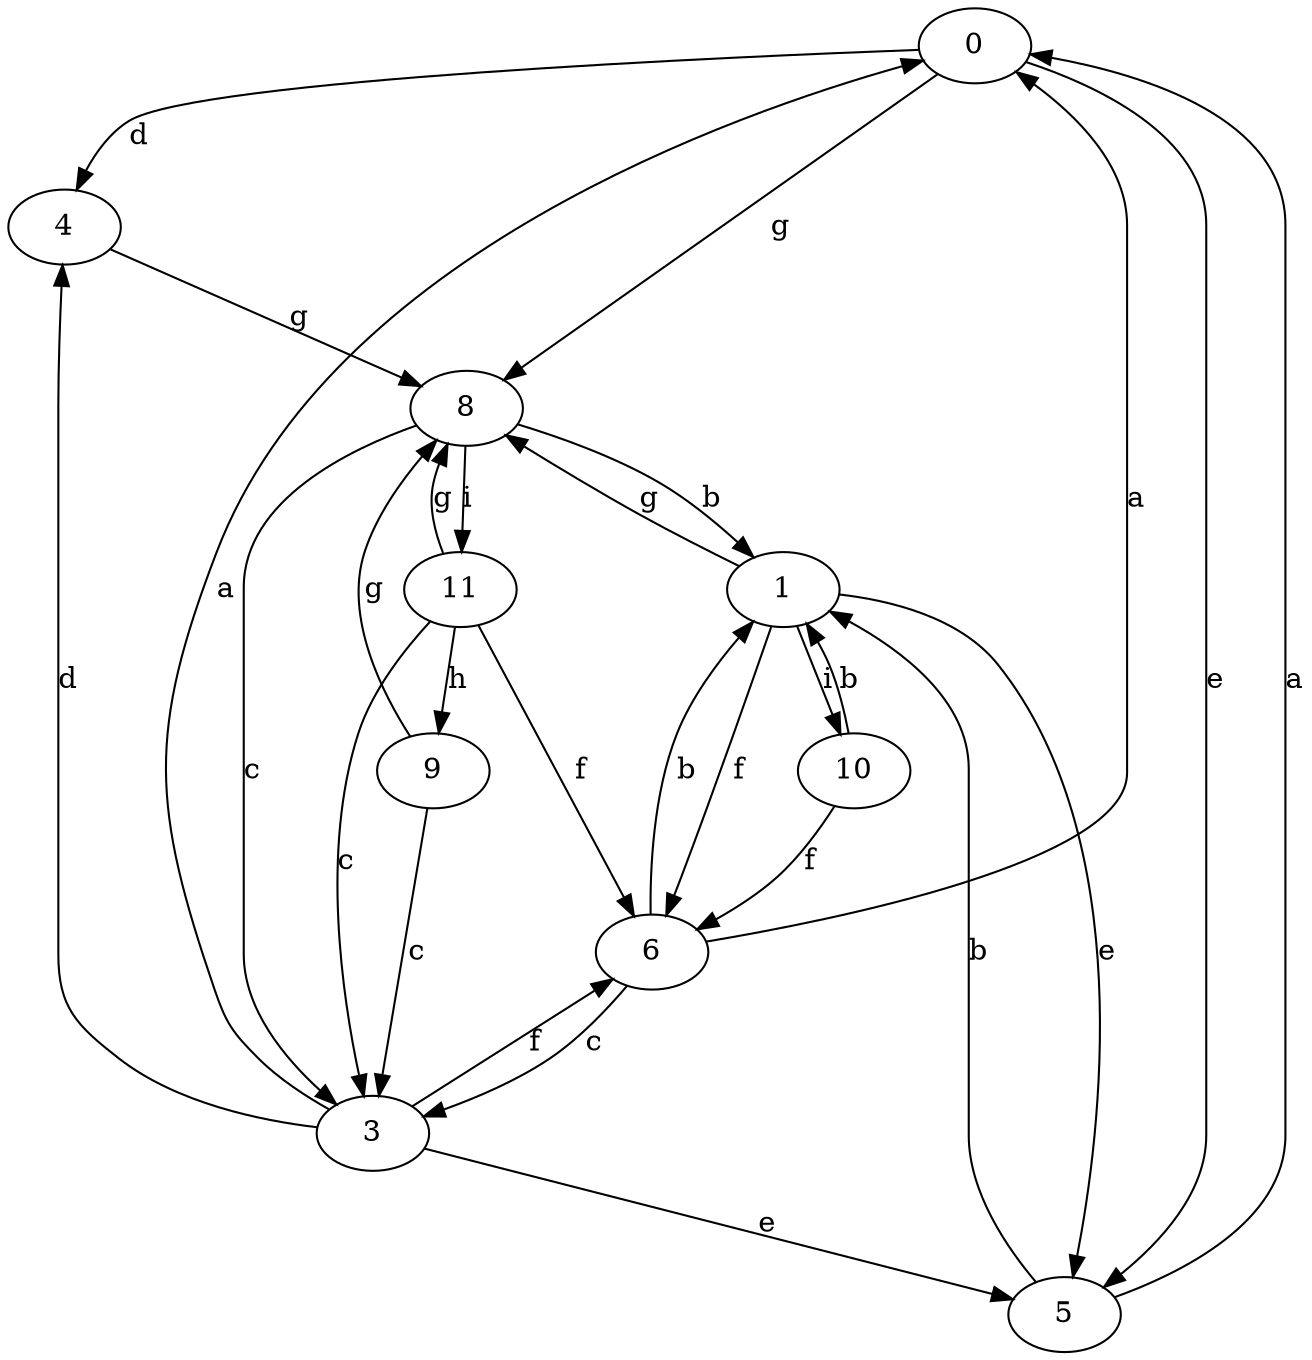 strict digraph  {
0;
1;
3;
4;
5;
6;
8;
9;
10;
11;
0 -> 4  [label=d];
0 -> 5  [label=e];
0 -> 8  [label=g];
1 -> 5  [label=e];
1 -> 6  [label=f];
1 -> 8  [label=g];
1 -> 10  [label=i];
3 -> 0  [label=a];
3 -> 4  [label=d];
3 -> 5  [label=e];
3 -> 6  [label=f];
4 -> 8  [label=g];
5 -> 0  [label=a];
5 -> 1  [label=b];
6 -> 0  [label=a];
6 -> 1  [label=b];
6 -> 3  [label=c];
8 -> 1  [label=b];
8 -> 3  [label=c];
8 -> 11  [label=i];
9 -> 3  [label=c];
9 -> 8  [label=g];
10 -> 1  [label=b];
10 -> 6  [label=f];
11 -> 3  [label=c];
11 -> 6  [label=f];
11 -> 8  [label=g];
11 -> 9  [label=h];
}
